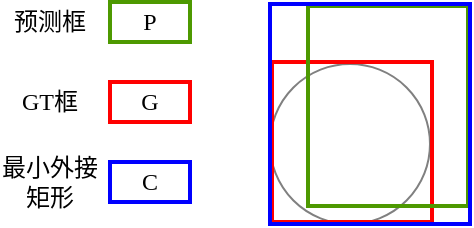 <mxfile version="14.2.6" type="device"><diagram id="nUJG4sYdN54ir1GbfcqK" name="Page-1"><mxGraphModel dx="262" dy="173" grid="0" gridSize="10" guides="1" tooltips="1" connect="1" arrows="1" fold="1" page="1" pageScale="1" pageWidth="827" pageHeight="1169" math="0" shadow="0"><root><mxCell id="0"/><mxCell id="1" parent="0"/><mxCell id="qNfHkO_RDE2Dg0P9EPtO-13" value="" style="ellipse;whiteSpace=wrap;html=1;aspect=fixed;strokeWidth=1;strokeColor=#808080;" vertex="1" parent="1"><mxGeometry x="230" y="151" width="80" height="80" as="geometry"/></mxCell><mxCell id="qNfHkO_RDE2Dg0P9EPtO-3" value="" style="rounded=0;whiteSpace=wrap;html=1;strokeWidth=2;fillColor=none;strokeColor=#FF0000;" vertex="1" parent="1"><mxGeometry x="231" y="150" width="80" height="80" as="geometry"/></mxCell><mxCell id="qNfHkO_RDE2Dg0P9EPtO-4" value="" style="rounded=0;whiteSpace=wrap;html=1;strokeWidth=2;fillColor=none;strokeColor=#4D9900;" vertex="1" parent="1"><mxGeometry x="249" y="122" width="80" height="100" as="geometry"/></mxCell><mxCell id="qNfHkO_RDE2Dg0P9EPtO-5" value="" style="rounded=0;whiteSpace=wrap;html=1;strokeWidth=2;fillColor=none;strokeColor=#0000FF;" vertex="1" parent="1"><mxGeometry x="230" y="121" width="100" height="110" as="geometry"/></mxCell><mxCell id="qNfHkO_RDE2Dg0P9EPtO-6" value="" style="rounded=0;whiteSpace=wrap;html=1;strokeWidth=2;fillColor=none;strokeColor=#0000FF;fontFamily=Source Sans Pro;fontSource=https%3A%2F%2Ffonts.googleapis.com%2Fcss%3Ffamily%3DSource%2BSans%2BPro;" vertex="1" parent="1"><mxGeometry x="150" y="200" width="40" height="20" as="geometry"/></mxCell><mxCell id="qNfHkO_RDE2Dg0P9EPtO-7" value="" style="rounded=0;whiteSpace=wrap;html=1;strokeWidth=2;fillColor=none;strokeColor=#4D9900;fontFamily=Source Sans Pro;fontSource=https%3A%2F%2Ffonts.googleapis.com%2Fcss%3Ffamily%3DSource%2BSans%2BPro;" vertex="1" parent="1"><mxGeometry x="150" y="120" width="40" height="20" as="geometry"/></mxCell><mxCell id="qNfHkO_RDE2Dg0P9EPtO-8" value="" style="rounded=0;whiteSpace=wrap;html=1;strokeWidth=2;fillColor=none;strokeColor=#FF0000;fontFamily=Source Sans Pro;fontSource=https%3A%2F%2Ffonts.googleapis.com%2Fcss%3Ffamily%3DSource%2BSans%2BPro;" vertex="1" parent="1"><mxGeometry x="150" y="160" width="40" height="20" as="geometry"/></mxCell><mxCell id="qNfHkO_RDE2Dg0P9EPtO-9" value="预测框" style="text;html=1;strokeColor=none;fillColor=none;align=center;verticalAlign=middle;whiteSpace=wrap;rounded=0;fontFamily=Noto Sans SC;fontSource=https%3A%2F%2Ffonts.googleapis.com%2Fcss%3Ffamily%3DNoto%2BSans%2BSC;" vertex="1" parent="1"><mxGeometry x="100" y="120" width="40" height="20" as="geometry"/></mxCell><mxCell id="qNfHkO_RDE2Dg0P9EPtO-11" value="&lt;font face=&quot;Source Sans Pro&quot; data-font-src=&quot;https://fonts.googleapis.com/css?family=Source+Sans+Pro&quot;&gt;GT&lt;/font&gt;框" style="text;html=1;strokeColor=none;fillColor=none;align=center;verticalAlign=middle;whiteSpace=wrap;rounded=0;fontFamily=Noto Sans SC;fontSource=https%3A%2F%2Ffonts.googleapis.com%2Fcss%3Ffamily%3DNoto%2BSans%2BSC;" vertex="1" parent="1"><mxGeometry x="100" y="160" width="40" height="20" as="geometry"/></mxCell><mxCell id="qNfHkO_RDE2Dg0P9EPtO-15" value="最小外接矩形" style="text;html=1;strokeColor=none;fillColor=none;align=center;verticalAlign=middle;whiteSpace=wrap;rounded=0;fontFamily=Noto Sans SC;fontSource=https%3A%2F%2Ffonts.googleapis.com%2Fcss%3Ffamily%3DNoto%2BSans%2BSC;" vertex="1" parent="1"><mxGeometry x="95" y="200" width="50" height="20" as="geometry"/></mxCell><mxCell id="qNfHkO_RDE2Dg0P9EPtO-16" value="P" style="text;html=1;strokeColor=none;fillColor=none;align=center;verticalAlign=middle;whiteSpace=wrap;rounded=0;fontFamily=Source Sans Pro;fontSource=https%3A%2F%2Ffonts.googleapis.com%2Fcss%3Ffamily%3DSource%2BSans%2BPro;" vertex="1" parent="1"><mxGeometry x="150" y="120" width="40" height="20" as="geometry"/></mxCell><mxCell id="qNfHkO_RDE2Dg0P9EPtO-17" value="G" style="text;html=1;strokeColor=none;fillColor=none;align=center;verticalAlign=middle;whiteSpace=wrap;rounded=0;fontFamily=Source Sans Pro;fontSource=https%3A%2F%2Ffonts.googleapis.com%2Fcss%3Ffamily%3DSource%2BSans%2BPro;" vertex="1" parent="1"><mxGeometry x="150" y="160" width="40" height="20" as="geometry"/></mxCell><mxCell id="qNfHkO_RDE2Dg0P9EPtO-18" value="C" style="text;html=1;strokeColor=none;fillColor=none;align=center;verticalAlign=middle;whiteSpace=wrap;rounded=0;fontFamily=Source Sans Pro;fontSource=https%3A%2F%2Ffonts.googleapis.com%2Fcss%3Ffamily%3DSource%2BSans%2BPro;" vertex="1" parent="1"><mxGeometry x="150" y="200" width="40" height="20" as="geometry"/></mxCell></root></mxGraphModel></diagram></mxfile>